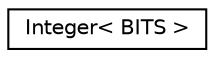 digraph "Graphical Class Hierarchy"
{
 // LATEX_PDF_SIZE
  edge [fontname="Helvetica",fontsize="10",labelfontname="Helvetica",labelfontsize="10"];
  node [fontname="Helvetica",fontsize="10",shape=record];
  rankdir="LR";
  Node0 [label="Integer\< BITS \>",height=0.2,width=0.4,color="black", fillcolor="white", style="filled",URL="$classInteger.html",tooltip=" "];
}
